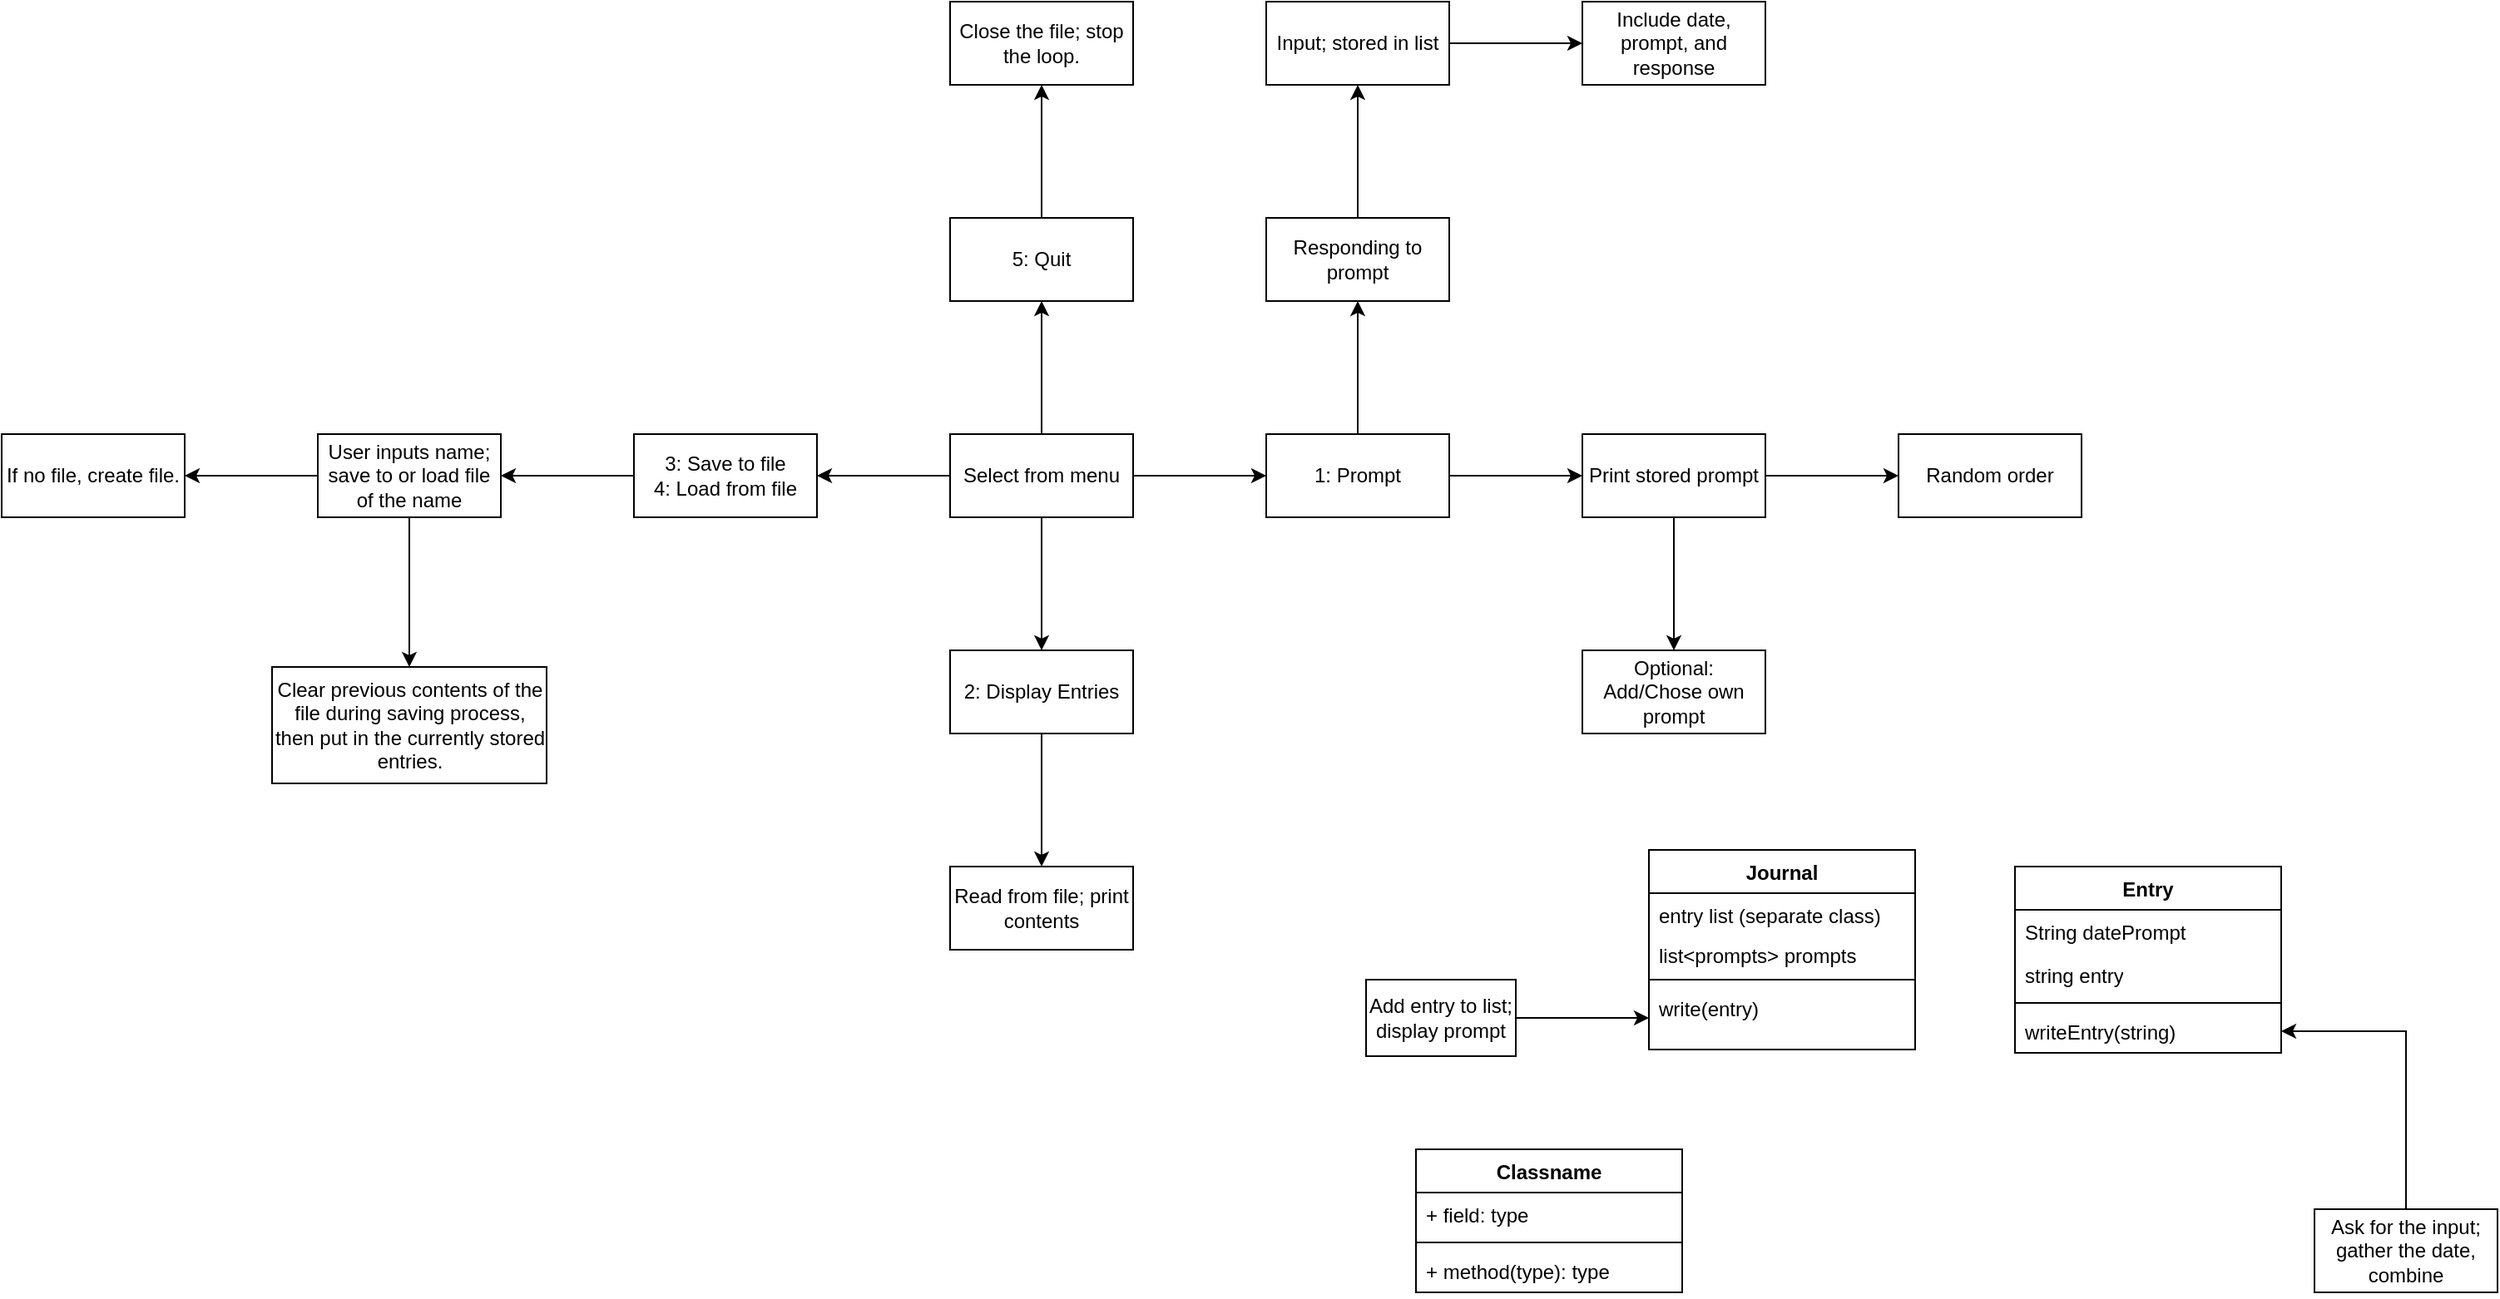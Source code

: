 <mxfile version="22.0.0" type="github">
  <diagram id="C5RBs43oDa-KdzZeNtuy" name="Page-1">
    <mxGraphModel dx="1740" dy="1661" grid="1" gridSize="10" guides="1" tooltips="1" connect="1" arrows="1" fold="1" page="1" pageScale="1" pageWidth="827" pageHeight="1169" math="0" shadow="0">
      <root>
        <mxCell id="WIyWlLk6GJQsqaUBKTNV-0" />
        <mxCell id="WIyWlLk6GJQsqaUBKTNV-1" parent="WIyWlLk6GJQsqaUBKTNV-0" />
        <mxCell id="idnOj9-_htJ4sINFF72s-0" value="Journal" style="swimlane;fontStyle=1;align=center;verticalAlign=top;childLayout=stackLayout;horizontal=1;startSize=26;horizontalStack=0;resizeParent=1;resizeParentMax=0;resizeLast=0;collapsible=1;marginBottom=0;whiteSpace=wrap;html=1;" vertex="1" parent="WIyWlLk6GJQsqaUBKTNV-1">
          <mxGeometry x="580" y="310" width="160" height="120" as="geometry" />
        </mxCell>
        <mxCell id="idnOj9-_htJ4sINFF72s-52" value="entry list (separate class)" style="text;strokeColor=none;fillColor=none;align=left;verticalAlign=top;spacingLeft=4;spacingRight=4;overflow=hidden;rotatable=0;points=[[0,0.5],[1,0.5]];portConstraint=eastwest;whiteSpace=wrap;html=1;" vertex="1" parent="idnOj9-_htJ4sINFF72s-0">
          <mxGeometry y="26" width="160" height="24" as="geometry" />
        </mxCell>
        <mxCell id="idnOj9-_htJ4sINFF72s-34" value="list&amp;lt;prompts&amp;gt; prompts" style="text;strokeColor=none;fillColor=none;align=left;verticalAlign=top;spacingLeft=4;spacingRight=4;overflow=hidden;rotatable=0;points=[[0,0.5],[1,0.5]];portConstraint=eastwest;whiteSpace=wrap;html=1;" vertex="1" parent="idnOj9-_htJ4sINFF72s-0">
          <mxGeometry y="50" width="160" height="24" as="geometry" />
        </mxCell>
        <mxCell id="idnOj9-_htJ4sINFF72s-2" value="" style="line;strokeWidth=1;fillColor=none;align=left;verticalAlign=middle;spacingTop=-1;spacingLeft=3;spacingRight=3;rotatable=0;labelPosition=right;points=[];portConstraint=eastwest;strokeColor=inherit;" vertex="1" parent="idnOj9-_htJ4sINFF72s-0">
          <mxGeometry y="74" width="160" height="8" as="geometry" />
        </mxCell>
        <mxCell id="idnOj9-_htJ4sINFF72s-35" value="write(entry)" style="text;strokeColor=none;fillColor=none;align=left;verticalAlign=top;spacingLeft=4;spacingRight=4;overflow=hidden;rotatable=0;points=[[0,0.5],[1,0.5]];portConstraint=eastwest;whiteSpace=wrap;html=1;" vertex="1" parent="idnOj9-_htJ4sINFF72s-0">
          <mxGeometry y="82" width="160" height="38" as="geometry" />
        </mxCell>
        <mxCell id="idnOj9-_htJ4sINFF72s-7" value="" style="edgeStyle=orthogonalEdgeStyle;rounded=0;orthogonalLoop=1;jettySize=auto;html=1;" edge="1" parent="WIyWlLk6GJQsqaUBKTNV-1" source="idnOj9-_htJ4sINFF72s-5" target="idnOj9-_htJ4sINFF72s-6">
          <mxGeometry relative="1" as="geometry" />
        </mxCell>
        <mxCell id="idnOj9-_htJ4sINFF72s-9" value="" style="edgeStyle=orthogonalEdgeStyle;rounded=0;orthogonalLoop=1;jettySize=auto;html=1;" edge="1" parent="WIyWlLk6GJQsqaUBKTNV-1" source="idnOj9-_htJ4sINFF72s-5" target="idnOj9-_htJ4sINFF72s-8">
          <mxGeometry relative="1" as="geometry" />
        </mxCell>
        <mxCell id="idnOj9-_htJ4sINFF72s-11" value="" style="edgeStyle=orthogonalEdgeStyle;rounded=0;orthogonalLoop=1;jettySize=auto;html=1;" edge="1" parent="WIyWlLk6GJQsqaUBKTNV-1" source="idnOj9-_htJ4sINFF72s-5" target="idnOj9-_htJ4sINFF72s-10">
          <mxGeometry relative="1" as="geometry" />
        </mxCell>
        <mxCell id="idnOj9-_htJ4sINFF72s-13" value="" style="edgeStyle=orthogonalEdgeStyle;rounded=0;orthogonalLoop=1;jettySize=auto;html=1;" edge="1" parent="WIyWlLk6GJQsqaUBKTNV-1" source="idnOj9-_htJ4sINFF72s-5" target="idnOj9-_htJ4sINFF72s-12">
          <mxGeometry relative="1" as="geometry" />
        </mxCell>
        <mxCell id="idnOj9-_htJ4sINFF72s-5" value="Select from menu" style="html=1;whiteSpace=wrap;" vertex="1" parent="WIyWlLk6GJQsqaUBKTNV-1">
          <mxGeometry x="160" y="60" width="110" height="50" as="geometry" />
        </mxCell>
        <mxCell id="idnOj9-_htJ4sINFF72s-15" value="" style="edgeStyle=orthogonalEdgeStyle;rounded=0;orthogonalLoop=1;jettySize=auto;html=1;" edge="1" parent="WIyWlLk6GJQsqaUBKTNV-1" source="idnOj9-_htJ4sINFF72s-6" target="idnOj9-_htJ4sINFF72s-14">
          <mxGeometry relative="1" as="geometry" />
        </mxCell>
        <mxCell id="idnOj9-_htJ4sINFF72s-21" value="" style="edgeStyle=orthogonalEdgeStyle;rounded=0;orthogonalLoop=1;jettySize=auto;html=1;" edge="1" parent="WIyWlLk6GJQsqaUBKTNV-1" source="idnOj9-_htJ4sINFF72s-6" target="idnOj9-_htJ4sINFF72s-20">
          <mxGeometry relative="1" as="geometry" />
        </mxCell>
        <mxCell id="idnOj9-_htJ4sINFF72s-6" value="1: Prompt" style="html=1;whiteSpace=wrap;" vertex="1" parent="WIyWlLk6GJQsqaUBKTNV-1">
          <mxGeometry x="350" y="60" width="110" height="50" as="geometry" />
        </mxCell>
        <mxCell id="idnOj9-_htJ4sINFF72s-25" value="" style="edgeStyle=orthogonalEdgeStyle;rounded=0;orthogonalLoop=1;jettySize=auto;html=1;" edge="1" parent="WIyWlLk6GJQsqaUBKTNV-1" source="idnOj9-_htJ4sINFF72s-8" target="idnOj9-_htJ4sINFF72s-24">
          <mxGeometry relative="1" as="geometry" />
        </mxCell>
        <mxCell id="idnOj9-_htJ4sINFF72s-8" value="2: Display Entries" style="html=1;whiteSpace=wrap;" vertex="1" parent="WIyWlLk6GJQsqaUBKTNV-1">
          <mxGeometry x="160" y="190" width="110" height="50" as="geometry" />
        </mxCell>
        <mxCell id="idnOj9-_htJ4sINFF72s-29" value="" style="edgeStyle=orthogonalEdgeStyle;rounded=0;orthogonalLoop=1;jettySize=auto;html=1;" edge="1" parent="WIyWlLk6GJQsqaUBKTNV-1" source="idnOj9-_htJ4sINFF72s-10" target="idnOj9-_htJ4sINFF72s-28">
          <mxGeometry relative="1" as="geometry" />
        </mxCell>
        <mxCell id="idnOj9-_htJ4sINFF72s-10" value="3: Save to file&lt;br&gt;4: Load from file" style="html=1;whiteSpace=wrap;" vertex="1" parent="WIyWlLk6GJQsqaUBKTNV-1">
          <mxGeometry x="-30" y="60" width="110" height="50" as="geometry" />
        </mxCell>
        <mxCell id="idnOj9-_htJ4sINFF72s-33" value="" style="edgeStyle=orthogonalEdgeStyle;rounded=0;orthogonalLoop=1;jettySize=auto;html=1;" edge="1" parent="WIyWlLk6GJQsqaUBKTNV-1" source="idnOj9-_htJ4sINFF72s-12" target="idnOj9-_htJ4sINFF72s-32">
          <mxGeometry relative="1" as="geometry" />
        </mxCell>
        <mxCell id="idnOj9-_htJ4sINFF72s-12" value="5: Quit" style="html=1;whiteSpace=wrap;" vertex="1" parent="WIyWlLk6GJQsqaUBKTNV-1">
          <mxGeometry x="160" y="-70" width="110" height="50" as="geometry" />
        </mxCell>
        <mxCell id="idnOj9-_htJ4sINFF72s-17" value="" style="edgeStyle=orthogonalEdgeStyle;rounded=0;orthogonalLoop=1;jettySize=auto;html=1;" edge="1" parent="WIyWlLk6GJQsqaUBKTNV-1" source="idnOj9-_htJ4sINFF72s-14" target="idnOj9-_htJ4sINFF72s-16">
          <mxGeometry relative="1" as="geometry" />
        </mxCell>
        <mxCell id="idnOj9-_htJ4sINFF72s-19" value="" style="edgeStyle=orthogonalEdgeStyle;rounded=0;orthogonalLoop=1;jettySize=auto;html=1;" edge="1" parent="WIyWlLk6GJQsqaUBKTNV-1" source="idnOj9-_htJ4sINFF72s-14" target="idnOj9-_htJ4sINFF72s-18">
          <mxGeometry relative="1" as="geometry" />
        </mxCell>
        <mxCell id="idnOj9-_htJ4sINFF72s-14" value="Print stored prompt" style="html=1;whiteSpace=wrap;" vertex="1" parent="WIyWlLk6GJQsqaUBKTNV-1">
          <mxGeometry x="540" y="60" width="110" height="50" as="geometry" />
        </mxCell>
        <mxCell id="idnOj9-_htJ4sINFF72s-16" value="Random order" style="html=1;whiteSpace=wrap;" vertex="1" parent="WIyWlLk6GJQsqaUBKTNV-1">
          <mxGeometry x="730" y="60" width="110" height="50" as="geometry" />
        </mxCell>
        <mxCell id="idnOj9-_htJ4sINFF72s-18" value="Optional: Add/Chose own prompt" style="html=1;whiteSpace=wrap;" vertex="1" parent="WIyWlLk6GJQsqaUBKTNV-1">
          <mxGeometry x="540" y="190" width="110" height="50" as="geometry" />
        </mxCell>
        <mxCell id="idnOj9-_htJ4sINFF72s-23" value="" style="edgeStyle=orthogonalEdgeStyle;rounded=0;orthogonalLoop=1;jettySize=auto;html=1;" edge="1" parent="WIyWlLk6GJQsqaUBKTNV-1" source="idnOj9-_htJ4sINFF72s-20" target="idnOj9-_htJ4sINFF72s-22">
          <mxGeometry relative="1" as="geometry" />
        </mxCell>
        <mxCell id="idnOj9-_htJ4sINFF72s-20" value="Responding to prompt" style="html=1;whiteSpace=wrap;" vertex="1" parent="WIyWlLk6GJQsqaUBKTNV-1">
          <mxGeometry x="350" y="-70" width="110" height="50" as="geometry" />
        </mxCell>
        <mxCell id="idnOj9-_htJ4sINFF72s-27" value="" style="edgeStyle=orthogonalEdgeStyle;rounded=0;orthogonalLoop=1;jettySize=auto;html=1;" edge="1" parent="WIyWlLk6GJQsqaUBKTNV-1" source="idnOj9-_htJ4sINFF72s-22" target="idnOj9-_htJ4sINFF72s-26">
          <mxGeometry relative="1" as="geometry" />
        </mxCell>
        <mxCell id="idnOj9-_htJ4sINFF72s-22" value="Input; stored in list" style="html=1;whiteSpace=wrap;" vertex="1" parent="WIyWlLk6GJQsqaUBKTNV-1">
          <mxGeometry x="350" y="-200" width="110" height="50" as="geometry" />
        </mxCell>
        <mxCell id="idnOj9-_htJ4sINFF72s-24" value="Read from file; print contents" style="html=1;whiteSpace=wrap;" vertex="1" parent="WIyWlLk6GJQsqaUBKTNV-1">
          <mxGeometry x="160" y="320" width="110" height="50" as="geometry" />
        </mxCell>
        <mxCell id="idnOj9-_htJ4sINFF72s-26" value="Include date, prompt, and response" style="html=1;whiteSpace=wrap;" vertex="1" parent="WIyWlLk6GJQsqaUBKTNV-1">
          <mxGeometry x="540" y="-200" width="110" height="50" as="geometry" />
        </mxCell>
        <mxCell id="idnOj9-_htJ4sINFF72s-31" value="" style="edgeStyle=orthogonalEdgeStyle;rounded=0;orthogonalLoop=1;jettySize=auto;html=1;" edge="1" parent="WIyWlLk6GJQsqaUBKTNV-1" source="idnOj9-_htJ4sINFF72s-28" target="idnOj9-_htJ4sINFF72s-30">
          <mxGeometry relative="1" as="geometry" />
        </mxCell>
        <mxCell id="idnOj9-_htJ4sINFF72s-56" value="" style="edgeStyle=orthogonalEdgeStyle;rounded=0;orthogonalLoop=1;jettySize=auto;html=1;" edge="1" parent="WIyWlLk6GJQsqaUBKTNV-1" source="idnOj9-_htJ4sINFF72s-28" target="idnOj9-_htJ4sINFF72s-55">
          <mxGeometry relative="1" as="geometry" />
        </mxCell>
        <mxCell id="idnOj9-_htJ4sINFF72s-28" value="User inputs name; save to or load file of the name" style="html=1;whiteSpace=wrap;" vertex="1" parent="WIyWlLk6GJQsqaUBKTNV-1">
          <mxGeometry x="-220" y="60" width="110" height="50" as="geometry" />
        </mxCell>
        <mxCell id="idnOj9-_htJ4sINFF72s-30" value="If no file, create file." style="html=1;whiteSpace=wrap;" vertex="1" parent="WIyWlLk6GJQsqaUBKTNV-1">
          <mxGeometry x="-410" y="60" width="110" height="50" as="geometry" />
        </mxCell>
        <mxCell id="idnOj9-_htJ4sINFF72s-32" value="Close the file; stop the loop." style="html=1;whiteSpace=wrap;" vertex="1" parent="WIyWlLk6GJQsqaUBKTNV-1">
          <mxGeometry x="160" y="-200" width="110" height="50" as="geometry" />
        </mxCell>
        <mxCell id="idnOj9-_htJ4sINFF72s-36" value="Entry" style="swimlane;fontStyle=1;align=center;verticalAlign=top;childLayout=stackLayout;horizontal=1;startSize=26;horizontalStack=0;resizeParent=1;resizeParentMax=0;resizeLast=0;collapsible=1;marginBottom=0;whiteSpace=wrap;html=1;" vertex="1" parent="WIyWlLk6GJQsqaUBKTNV-1">
          <mxGeometry x="800" y="320" width="160" height="112" as="geometry" />
        </mxCell>
        <mxCell id="idnOj9-_htJ4sINFF72s-41" value="String datePrompt" style="text;strokeColor=none;fillColor=none;align=left;verticalAlign=top;spacingLeft=4;spacingRight=4;overflow=hidden;rotatable=0;points=[[0,0.5],[1,0.5]];portConstraint=eastwest;whiteSpace=wrap;html=1;" vertex="1" parent="idnOj9-_htJ4sINFF72s-36">
          <mxGeometry y="26" width="160" height="26" as="geometry" />
        </mxCell>
        <mxCell id="idnOj9-_htJ4sINFF72s-54" value="string entry" style="text;strokeColor=none;fillColor=none;align=left;verticalAlign=top;spacingLeft=4;spacingRight=4;overflow=hidden;rotatable=0;points=[[0,0.5],[1,0.5]];portConstraint=eastwest;whiteSpace=wrap;html=1;" vertex="1" parent="idnOj9-_htJ4sINFF72s-36">
          <mxGeometry y="52" width="160" height="26" as="geometry" />
        </mxCell>
        <mxCell id="idnOj9-_htJ4sINFF72s-38" value="" style="line;strokeWidth=1;fillColor=none;align=left;verticalAlign=middle;spacingTop=-1;spacingLeft=3;spacingRight=3;rotatable=0;labelPosition=right;points=[];portConstraint=eastwest;strokeColor=inherit;" vertex="1" parent="idnOj9-_htJ4sINFF72s-36">
          <mxGeometry y="78" width="160" height="8" as="geometry" />
        </mxCell>
        <mxCell id="idnOj9-_htJ4sINFF72s-39" value="writeEntry(string)" style="text;strokeColor=none;fillColor=none;align=left;verticalAlign=top;spacingLeft=4;spacingRight=4;overflow=hidden;rotatable=0;points=[[0,0.5],[1,0.5]];portConstraint=eastwest;whiteSpace=wrap;html=1;" vertex="1" parent="idnOj9-_htJ4sINFF72s-36">
          <mxGeometry y="86" width="160" height="26" as="geometry" />
        </mxCell>
        <mxCell id="idnOj9-_htJ4sINFF72s-42" value="Classname" style="swimlane;fontStyle=1;align=center;verticalAlign=top;childLayout=stackLayout;horizontal=1;startSize=26;horizontalStack=0;resizeParent=1;resizeParentMax=0;resizeLast=0;collapsible=1;marginBottom=0;whiteSpace=wrap;html=1;" vertex="1" parent="WIyWlLk6GJQsqaUBKTNV-1">
          <mxGeometry x="440" y="490" width="160" height="86" as="geometry" />
        </mxCell>
        <mxCell id="idnOj9-_htJ4sINFF72s-43" value="+ field: type" style="text;strokeColor=none;fillColor=none;align=left;verticalAlign=top;spacingLeft=4;spacingRight=4;overflow=hidden;rotatable=0;points=[[0,0.5],[1,0.5]];portConstraint=eastwest;whiteSpace=wrap;html=1;" vertex="1" parent="idnOj9-_htJ4sINFF72s-42">
          <mxGeometry y="26" width="160" height="26" as="geometry" />
        </mxCell>
        <mxCell id="idnOj9-_htJ4sINFF72s-44" value="" style="line;strokeWidth=1;fillColor=none;align=left;verticalAlign=middle;spacingTop=-1;spacingLeft=3;spacingRight=3;rotatable=0;labelPosition=right;points=[];portConstraint=eastwest;strokeColor=inherit;" vertex="1" parent="idnOj9-_htJ4sINFF72s-42">
          <mxGeometry y="52" width="160" height="8" as="geometry" />
        </mxCell>
        <mxCell id="idnOj9-_htJ4sINFF72s-45" value="+ method(type): type" style="text;strokeColor=none;fillColor=none;align=left;verticalAlign=top;spacingLeft=4;spacingRight=4;overflow=hidden;rotatable=0;points=[[0,0.5],[1,0.5]];portConstraint=eastwest;whiteSpace=wrap;html=1;" vertex="1" parent="idnOj9-_htJ4sINFF72s-42">
          <mxGeometry y="60" width="160" height="26" as="geometry" />
        </mxCell>
        <mxCell id="idnOj9-_htJ4sINFF72s-47" value="" style="edgeStyle=orthogonalEdgeStyle;rounded=0;orthogonalLoop=1;jettySize=auto;html=1;" edge="1" parent="WIyWlLk6GJQsqaUBKTNV-1" source="idnOj9-_htJ4sINFF72s-46" target="idnOj9-_htJ4sINFF72s-39">
          <mxGeometry relative="1" as="geometry" />
        </mxCell>
        <mxCell id="idnOj9-_htJ4sINFF72s-46" value="Ask for the input; gather the date, combine" style="html=1;whiteSpace=wrap;" vertex="1" parent="WIyWlLk6GJQsqaUBKTNV-1">
          <mxGeometry x="980" y="526" width="110" height="50" as="geometry" />
        </mxCell>
        <mxCell id="idnOj9-_htJ4sINFF72s-49" value="" style="edgeStyle=orthogonalEdgeStyle;rounded=0;orthogonalLoop=1;jettySize=auto;html=1;" edge="1" parent="WIyWlLk6GJQsqaUBKTNV-1" source="idnOj9-_htJ4sINFF72s-48" target="idnOj9-_htJ4sINFF72s-35">
          <mxGeometry relative="1" as="geometry" />
        </mxCell>
        <mxCell id="idnOj9-_htJ4sINFF72s-48" value="Add entry to list; display prompt" style="html=1;whiteSpace=wrap;" vertex="1" parent="WIyWlLk6GJQsqaUBKTNV-1">
          <mxGeometry x="410" y="388" width="90" height="46" as="geometry" />
        </mxCell>
        <mxCell id="idnOj9-_htJ4sINFF72s-55" value="Clear previous contents of the file during saving process, then put in the currently stored entries." style="html=1;whiteSpace=wrap;" vertex="1" parent="WIyWlLk6GJQsqaUBKTNV-1">
          <mxGeometry x="-247.5" y="200" width="165" height="70" as="geometry" />
        </mxCell>
      </root>
    </mxGraphModel>
  </diagram>
</mxfile>
